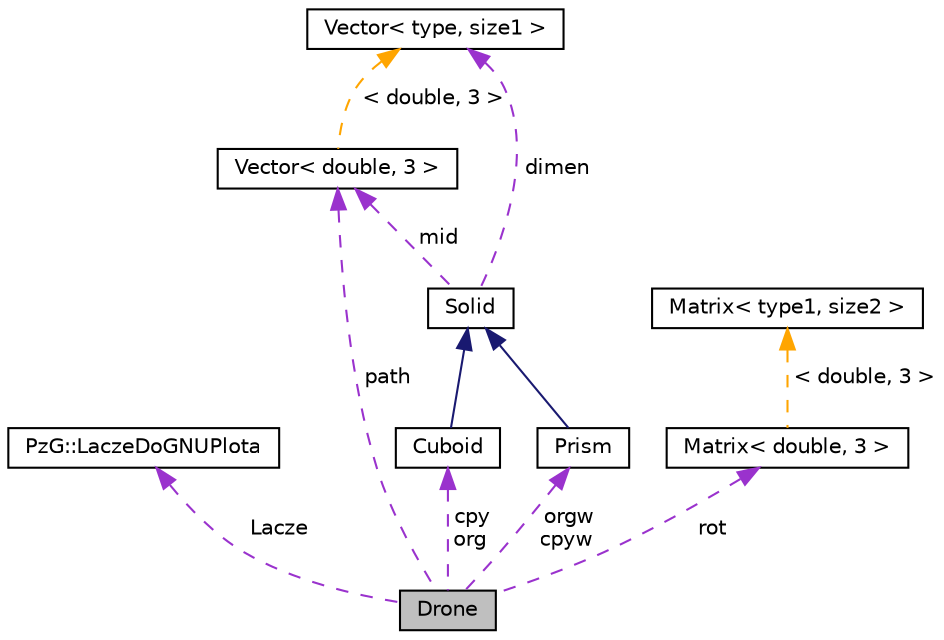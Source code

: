 digraph "Drone"
{
 // LATEX_PDF_SIZE
  edge [fontname="Helvetica",fontsize="10",labelfontname="Helvetica",labelfontsize="10"];
  node [fontname="Helvetica",fontsize="10",shape=record];
  Node1 [label="Drone",height=0.2,width=0.4,color="black", fillcolor="grey75", style="filled", fontcolor="black",tooltip=" "];
  Node2 -> Node1 [dir="back",color="darkorchid3",fontsize="10",style="dashed",label=" Lacze" ,fontname="Helvetica"];
  Node2 [label="PzG::LaczeDoGNUPlota",height=0.2,width=0.4,color="black", fillcolor="white", style="filled",URL="$class_pz_g_1_1_lacze_do_g_n_u_plota.html",tooltip="Klasa realizuje interfejs do programu GNUPlot."];
  Node3 -> Node1 [dir="back",color="darkorchid3",fontsize="10",style="dashed",label=" path" ,fontname="Helvetica"];
  Node3 [label="Vector\< double, 3 \>",height=0.2,width=0.4,color="black", fillcolor="white", style="filled",URL="$class_vector.html",tooltip=" "];
  Node4 -> Node3 [dir="back",color="orange",fontsize="10",style="dashed",label=" \< double, 3 \>" ,fontname="Helvetica"];
  Node4 [label="Vector\< type, size1 \>",height=0.2,width=0.4,color="black", fillcolor="white", style="filled",URL="$class_vector.html",tooltip=" "];
  Node5 -> Node1 [dir="back",color="darkorchid3",fontsize="10",style="dashed",label=" cpy\norg" ,fontname="Helvetica"];
  Node5 [label="Cuboid",height=0.2,width=0.4,color="black", fillcolor="white", style="filled",URL="$class_cuboid.html",tooltip=" "];
  Node6 -> Node5 [dir="back",color="midnightblue",fontsize="10",style="solid",fontname="Helvetica"];
  Node6 [label="Solid",height=0.2,width=0.4,color="black", fillcolor="white", style="filled",URL="$class_solid.html",tooltip=" "];
  Node4 -> Node6 [dir="back",color="darkorchid3",fontsize="10",style="dashed",label=" dimen" ,fontname="Helvetica"];
  Node3 -> Node6 [dir="back",color="darkorchid3",fontsize="10",style="dashed",label=" mid" ,fontname="Helvetica"];
  Node7 -> Node1 [dir="back",color="darkorchid3",fontsize="10",style="dashed",label=" rot" ,fontname="Helvetica"];
  Node7 [label="Matrix\< double, 3 \>",height=0.2,width=0.4,color="black", fillcolor="white", style="filled",URL="$class_matrix.html",tooltip=" "];
  Node8 -> Node7 [dir="back",color="orange",fontsize="10",style="dashed",label=" \< double, 3 \>" ,fontname="Helvetica"];
  Node8 [label="Matrix\< type1, size2 \>",height=0.2,width=0.4,color="black", fillcolor="white", style="filled",URL="$class_matrix.html",tooltip=" "];
  Node9 -> Node1 [dir="back",color="darkorchid3",fontsize="10",style="dashed",label=" orgw\ncpyw" ,fontname="Helvetica"];
  Node9 [label="Prism",height=0.2,width=0.4,color="black", fillcolor="white", style="filled",URL="$class_prism.html",tooltip=" "];
  Node6 -> Node9 [dir="back",color="midnightblue",fontsize="10",style="solid",fontname="Helvetica"];
}
